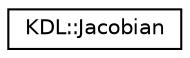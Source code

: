 digraph G
{
  edge [fontname="Helvetica",fontsize="10",labelfontname="Helvetica",labelfontsize="10"];
  node [fontname="Helvetica",fontsize="10",shape=record];
  rankdir=LR;
  Node1 [label="KDL::Jacobian",height=0.2,width=0.4,color="black", fillcolor="white", style="filled",URL="$dd/d85/classKDL_1_1Jacobian.html"];
}
